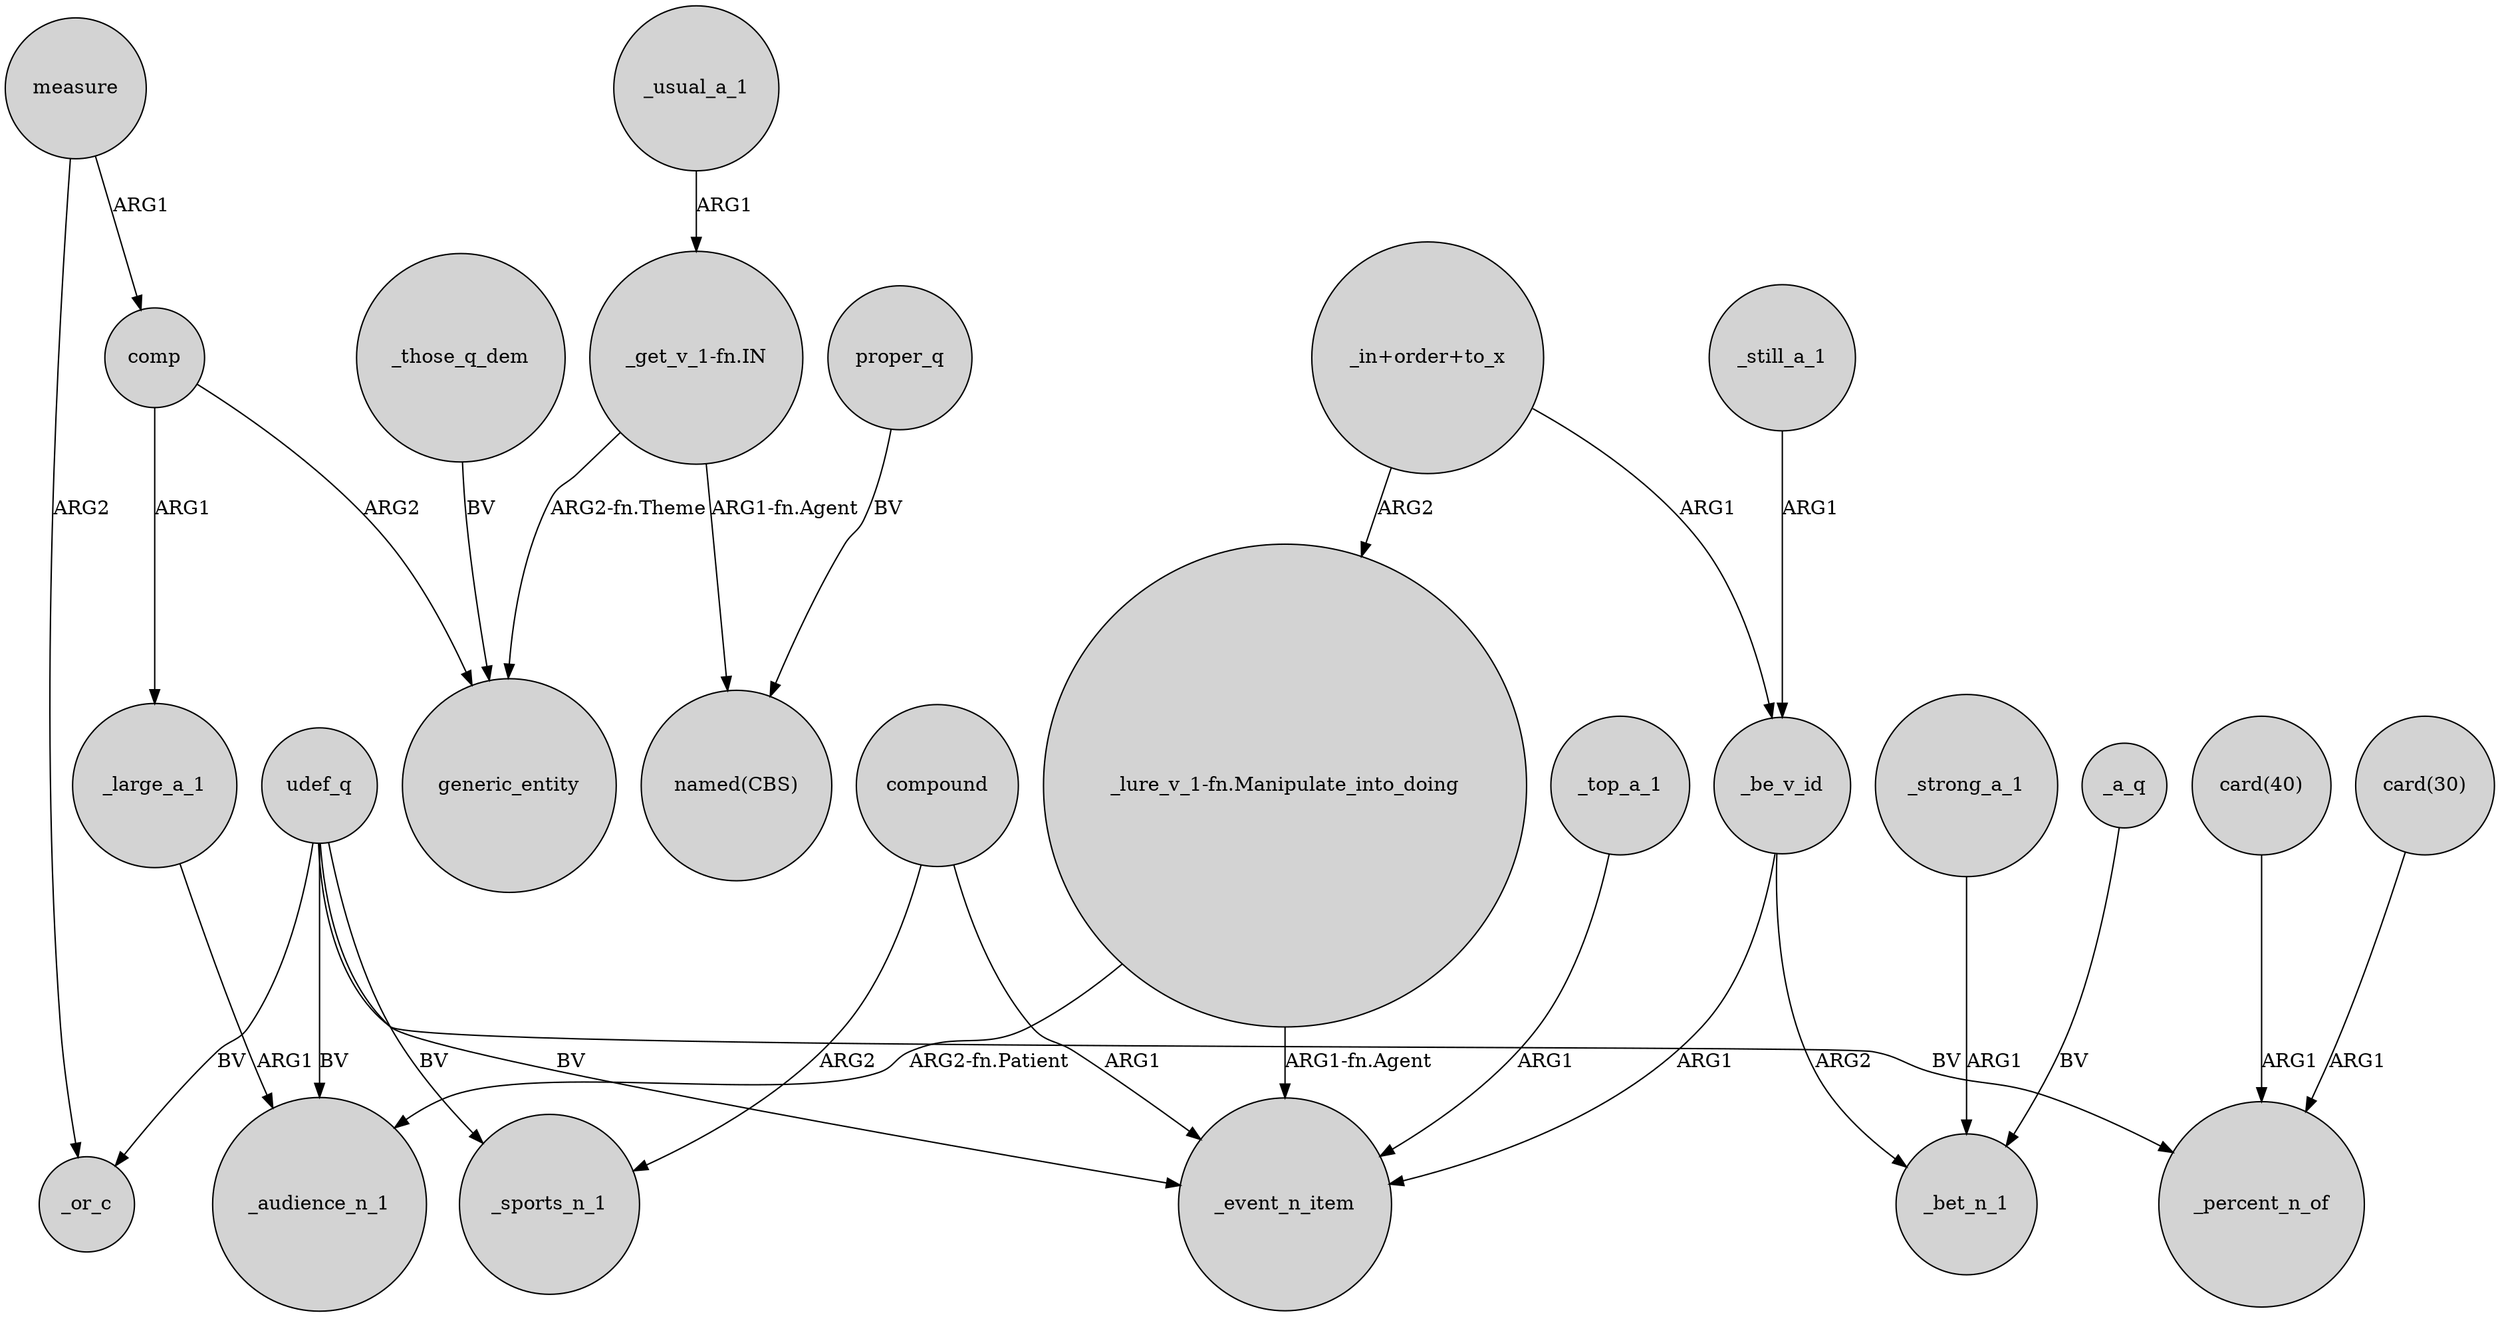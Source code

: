 digraph {
	node [shape=circle style=filled]
	udef_q -> _audience_n_1 [label=BV]
	_be_v_id -> _bet_n_1 [label=ARG2]
	_be_v_id -> _event_n_item [label=ARG1]
	measure -> _or_c [label=ARG2]
	proper_q -> "named(CBS)" [label=BV]
	"card(40)" -> _percent_n_of [label=ARG1]
	comp -> _large_a_1 [label=ARG1]
	_strong_a_1 -> _bet_n_1 [label=ARG1]
	_still_a_1 -> _be_v_id [label=ARG1]
	_a_q -> _bet_n_1 [label=BV]
	"_in+order+to_x" -> _be_v_id [label=ARG1]
	measure -> comp [label=ARG1]
	"card(30)" -> _percent_n_of [label=ARG1]
	udef_q -> _or_c [label=BV]
	"_lure_v_1-fn.Manipulate_into_doing" -> _audience_n_1 [label="ARG2-fn.Patient"]
	"_get_v_1-fn.IN" -> "named(CBS)" [label="ARG1-fn.Agent"]
	compound -> _event_n_item [label=ARG1]
	"_in+order+to_x" -> "_lure_v_1-fn.Manipulate_into_doing" [label=ARG2]
	"_get_v_1-fn.IN" -> generic_entity [label="ARG2-fn.Theme"]
	"_lure_v_1-fn.Manipulate_into_doing" -> _event_n_item [label="ARG1-fn.Agent"]
	_top_a_1 -> _event_n_item [label=ARG1]
	compound -> _sports_n_1 [label=ARG2]
	_large_a_1 -> _audience_n_1 [label=ARG1]
	comp -> generic_entity [label=ARG2]
	udef_q -> _percent_n_of [label=BV]
	_usual_a_1 -> "_get_v_1-fn.IN" [label=ARG1]
	udef_q -> _event_n_item [label=BV]
	udef_q -> _sports_n_1 [label=BV]
	_those_q_dem -> generic_entity [label=BV]
}
